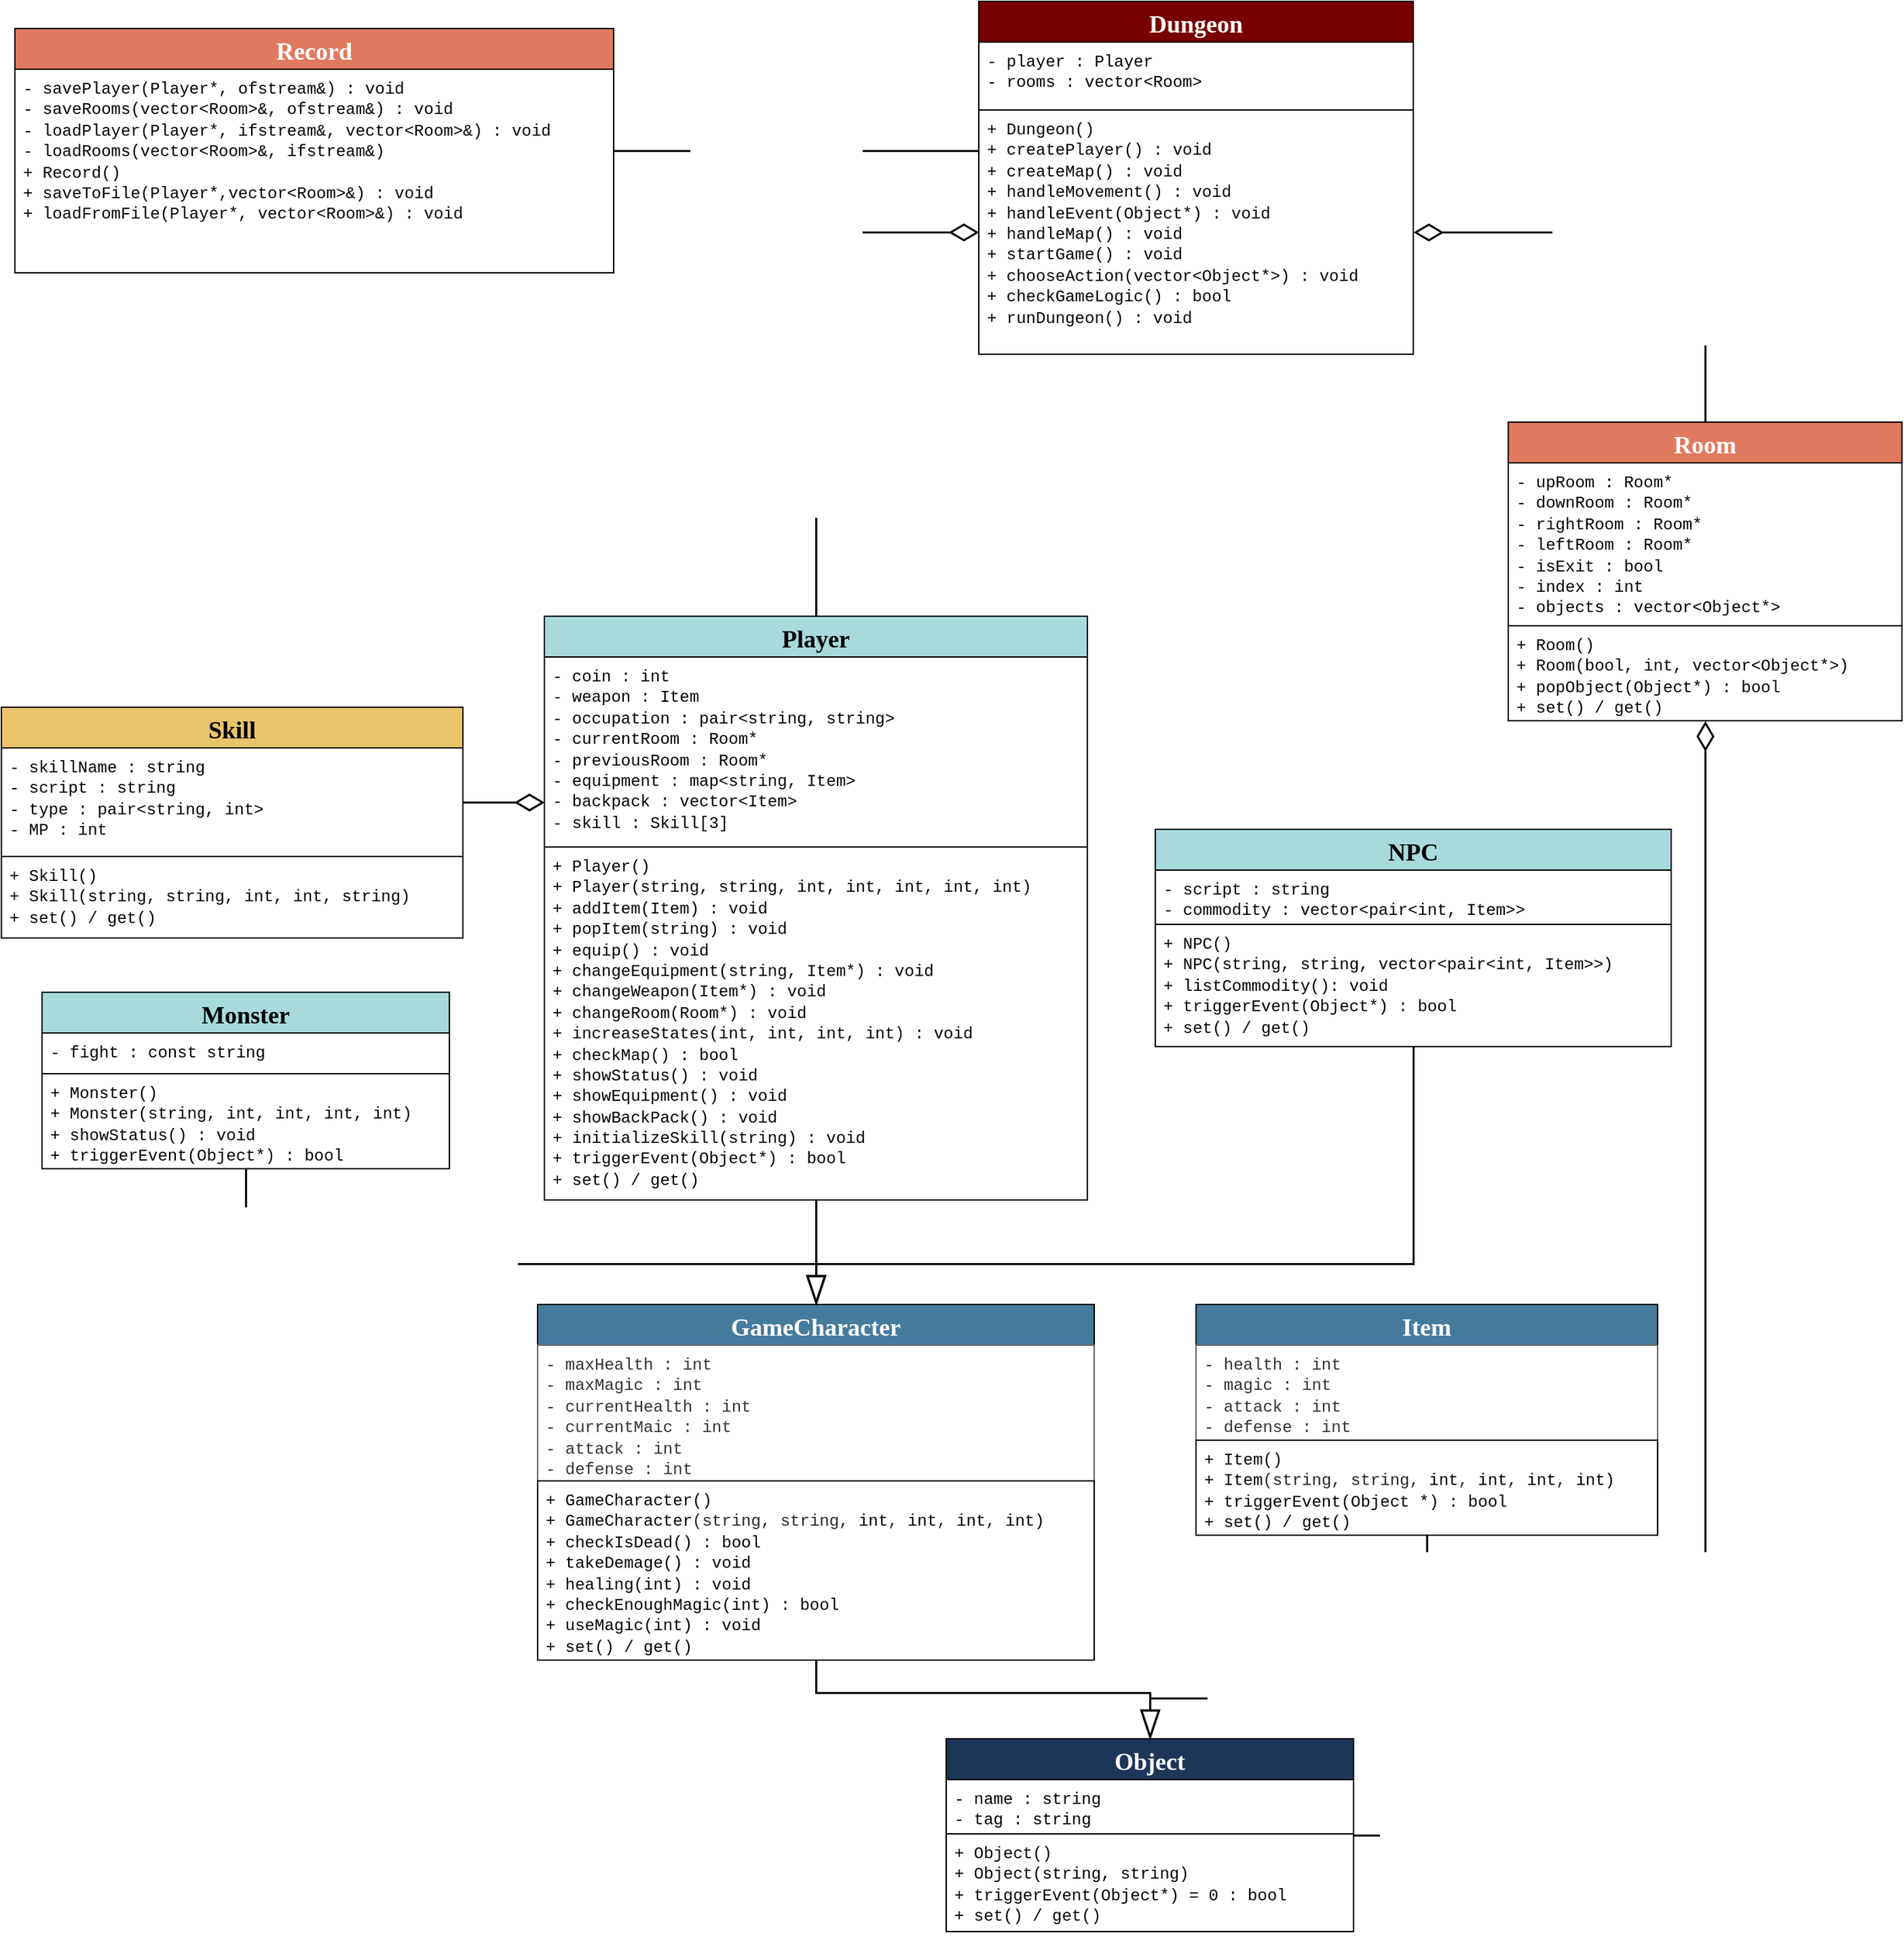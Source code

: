 <mxfile version="21.1.5" type="github">
  <diagram id="C5RBs43oDa-KdzZeNtuy" name="Page-1">
    <mxGraphModel dx="2702" dy="1369" grid="1" gridSize="10" guides="1" tooltips="1" connect="1" arrows="1" fold="1" page="1" pageScale="1" pageWidth="291" pageHeight="413" math="0" shadow="0">
      <root>
        <mxCell id="WIyWlLk6GJQsqaUBKTNV-0" />
        <mxCell id="WIyWlLk6GJQsqaUBKTNV-1" parent="WIyWlLk6GJQsqaUBKTNV-0" />
        <mxCell id="oE2TzOCUvc40pJxIN5oW-14" style="edgeStyle=orthogonalEdgeStyle;rounded=0;orthogonalLoop=1;jettySize=auto;html=1;entryX=0.5;entryY=1;entryDx=0;entryDy=0;strokeWidth=1.5;endArrow=diamondThin;endFill=0;endSize=18;" edge="1" parent="WIyWlLk6GJQsqaUBKTNV-1" source="7PXt4ewjVh-M18if0si5-0" target="Vwd1Xb-6WN1uiR1_P4_m-17">
          <mxGeometry relative="1" as="geometry" />
        </mxCell>
        <mxCell id="7PXt4ewjVh-M18if0si5-0" value="&lt;font color=&quot;#ffffff&quot; style=&quot;font-size: 18px;&quot;&gt;Object&lt;/font&gt;" style="swimlane;fontStyle=1;align=center;verticalAlign=top;childLayout=stackLayout;horizontal=1;startSize=30;horizontalStack=0;resizeParent=1;resizeParentMax=0;resizeLast=0;collapsible=1;marginBottom=0;whiteSpace=wrap;html=1;fontFamily=Times New Roman;fillColor=#1d3557;" parent="WIyWlLk6GJQsqaUBKTNV-1" vertex="1">
          <mxGeometry x="146" y="1430" width="300" height="142" as="geometry" />
        </mxCell>
        <mxCell id="7PXt4ewjVh-M18if0si5-1" value="&lt;font face=&quot;ui-monospace, SFMono-Regular, SF Mono, Menlo, Consolas, Liberation Mono, monospace&quot;&gt;- name : string&lt;br&gt;- tag : string&lt;/font&gt;" style="text;strokeColor=default;fillColor=default;align=left;verticalAlign=top;spacingLeft=4;spacingRight=4;overflow=hidden;rotatable=0;points=[[0,0.5],[1,0.5]];portConstraint=eastwest;whiteSpace=wrap;html=1;" parent="7PXt4ewjVh-M18if0si5-0" vertex="1">
          <mxGeometry y="30" width="300" height="40" as="geometry" />
        </mxCell>
        <mxCell id="7PXt4ewjVh-M18if0si5-2" value="" style="line;strokeWidth=1;fillColor=none;align=left;verticalAlign=middle;spacingTop=-1;spacingLeft=3;spacingRight=3;rotatable=0;labelPosition=right;points=[];portConstraint=eastwest;strokeColor=inherit;" parent="7PXt4ewjVh-M18if0si5-0" vertex="1">
          <mxGeometry y="70" width="300" as="geometry" />
        </mxCell>
        <mxCell id="7PXt4ewjVh-M18if0si5-3" value="&lt;font face=&quot;ui-monospace, SFMono-Regular, SF Mono, Menlo, Consolas, Liberation Mono, monospace&quot;&gt;+ Object()&lt;br&gt;+ Object(string, string)&lt;br&gt;+ triggerEvent(Object*) = 0 : bool&lt;br&gt;+ set() / get()&lt;/font&gt;" style="text;strokeColor=default;fillColor=default;align=left;verticalAlign=top;spacingLeft=4;spacingRight=4;overflow=hidden;rotatable=0;points=[[0,0.5],[1,0.5]];portConstraint=eastwest;whiteSpace=wrap;html=1;" parent="7PXt4ewjVh-M18if0si5-0" vertex="1">
          <mxGeometry y="70" width="300" height="72" as="geometry" />
        </mxCell>
        <mxCell id="oE2TzOCUvc40pJxIN5oW-26" style="edgeStyle=orthogonalEdgeStyle;rounded=0;orthogonalLoop=1;jettySize=auto;html=1;entryX=0.5;entryY=0;entryDx=0;entryDy=0;strokeWidth=1.5;endArrow=blockThin;endFill=0;endSize=18;" edge="1" parent="WIyWlLk6GJQsqaUBKTNV-1" source="7PXt4ewjVh-M18if0si5-8" target="7PXt4ewjVh-M18if0si5-0">
          <mxGeometry relative="1" as="geometry" />
        </mxCell>
        <mxCell id="7PXt4ewjVh-M18if0si5-8" value="&lt;font color=&quot;#ffffff&quot; style=&quot;font-size: 18px;&quot;&gt;GameCharacter&lt;/font&gt;" style="swimlane;fontStyle=1;align=center;verticalAlign=top;childLayout=stackLayout;horizontal=1;startSize=30;horizontalStack=0;resizeParent=1;resizeParentMax=0;resizeLast=0;collapsible=1;marginBottom=0;whiteSpace=wrap;html=1;fontFamily=Times New Roman;fillColor=#457b9d;" parent="WIyWlLk6GJQsqaUBKTNV-1" vertex="1">
          <mxGeometry x="-155" y="1110" width="410" height="262" as="geometry" />
        </mxCell>
        <mxCell id="7PXt4ewjVh-M18if0si5-9" value="&lt;font face=&quot;ui-monospace, SFMono-Regular, SF Mono, Menlo, Consolas, Liberation Mono, monospace&quot;&gt;- maxHealth : int&lt;br&gt;- maxMagic : int&lt;br style=&quot;border-color: var(--border-color);&quot;&gt;-&amp;nbsp;currentHealth : int&lt;br&gt;- currentMaic : int&lt;br style=&quot;border-color: var(--border-color);&quot;&gt;- attack : int&lt;br&gt;- defense : int&lt;/font&gt;" style="text;align=left;verticalAlign=top;spacingLeft=4;spacingRight=4;overflow=hidden;rotatable=0;points=[[0,0.5],[1,0.5]];portConstraint=eastwest;whiteSpace=wrap;html=1;labelBackgroundColor=none;fillColor=#FFFFFF;fontColor=#333333;strokeColor=#666666;" parent="7PXt4ewjVh-M18if0si5-8" vertex="1">
          <mxGeometry y="30" width="410" height="100" as="geometry" />
        </mxCell>
        <mxCell id="7PXt4ewjVh-M18if0si5-10" value="" style="line;strokeWidth=1;fillColor=none;align=left;verticalAlign=middle;spacingTop=-1;spacingLeft=3;spacingRight=3;rotatable=0;labelPosition=right;points=[];portConstraint=eastwest;strokeColor=inherit;" parent="7PXt4ewjVh-M18if0si5-8" vertex="1">
          <mxGeometry y="130" width="410" as="geometry" />
        </mxCell>
        <mxCell id="7PXt4ewjVh-M18if0si5-11" value="&lt;font face=&quot;ui-monospace, SFMono-Regular, SF Mono, Menlo, Consolas, Liberation Mono, monospace&quot;&gt;+&amp;nbsp;GameCharacter()&lt;br&gt;+&amp;nbsp;GameCharacter&lt;span style=&quot;color: rgb(36, 41, 47);&quot;&gt;(&lt;/span&gt;&lt;span style=&quot;color: rgb(36, 41, 47);&quot;&gt;st&lt;/span&gt;&lt;span style=&quot;color: rgb(36, 41, 47);&quot;&gt;r&lt;/span&gt;&lt;span style=&quot;color: rgb(36, 41, 47);&quot;&gt;in&lt;/span&gt;&lt;span style=&quot;color: rgb(36, 41, 47);&quot;&gt;g, string, &lt;/span&gt;&lt;span style=&quot;box-sizing: border-box; color: var(--color-prettylights-syntax-keyword);&quot; class=&quot;pl-k&quot;&gt;int&lt;/span&gt;&lt;span style=&quot;color: rgb(36, 41, 47);&quot;&gt;, &lt;/span&gt;&lt;span style=&quot;box-sizing: border-box; color: var(--color-prettylights-syntax-keyword);&quot; class=&quot;pl-k&quot;&gt;int&lt;/span&gt;&lt;span style=&quot;color: rgb(36, 41, 47);&quot;&gt;, &lt;/span&gt;&lt;span style=&quot;box-sizing: border-box; color: var(--color-prettylights-syntax-keyword);&quot; class=&quot;pl-k&quot;&gt;int&lt;/span&gt;&lt;span style=&quot;color: rgb(36, 41, 47);&quot;&gt;, &lt;/span&gt;&lt;span style=&quot;box-sizing: border-box; color: var(--color-prettylights-syntax-keyword);&quot; class=&quot;pl-k&quot;&gt;int)&lt;br&gt;&lt;/span&gt;+ checkIsDead() : bool&lt;br&gt;+ takeDemage() : void&lt;br&gt;+ healing(int) : void&lt;br&gt;+ checkEnoughMagic(int) : bool&lt;br&gt;+ useMagic(int) : void&lt;br&gt;+ set() / get()&lt;br&gt;&lt;/font&gt;" style="text;strokeColor=default;fillColor=#FFFFFF;align=left;verticalAlign=top;spacingLeft=4;spacingRight=4;overflow=hidden;rotatable=0;points=[[0,0.5],[1,0.5]];portConstraint=eastwest;whiteSpace=wrap;html=1;" parent="7PXt4ewjVh-M18if0si5-8" vertex="1">
          <mxGeometry y="130" width="410" height="132" as="geometry" />
        </mxCell>
        <mxCell id="oE2TzOCUvc40pJxIN5oW-6" style="edgeStyle=orthogonalEdgeStyle;rounded=0;orthogonalLoop=1;jettySize=auto;html=1;entryX=0.5;entryY=0;entryDx=0;entryDy=0;endSize=18;endArrow=blockThin;endFill=0;strokeWidth=1.5;" edge="1" parent="WIyWlLk6GJQsqaUBKTNV-1" source="7PXt4ewjVh-M18if0si5-15" target="7PXt4ewjVh-M18if0si5-0">
          <mxGeometry relative="1" as="geometry">
            <Array as="points">
              <mxPoint x="500" y="1400" />
              <mxPoint x="296" y="1400" />
            </Array>
          </mxGeometry>
        </mxCell>
        <mxCell id="7PXt4ewjVh-M18if0si5-15" value="&lt;font color=&quot;#ffffff&quot; style=&quot;font-size: 18px;&quot;&gt;Item&lt;/font&gt;" style="swimlane;fontStyle=1;align=center;verticalAlign=top;childLayout=stackLayout;horizontal=1;startSize=30;horizontalStack=0;resizeParent=1;resizeParentMax=0;resizeLast=0;collapsible=1;marginBottom=0;whiteSpace=wrap;html=1;fontFamily=Times New Roman;fillColor=#457b9d;" parent="WIyWlLk6GJQsqaUBKTNV-1" vertex="1">
          <mxGeometry x="330" y="1110" width="340" height="170" as="geometry" />
        </mxCell>
        <mxCell id="7PXt4ewjVh-M18if0si5-16" value="&lt;font face=&quot;ui-monospace, SFMono-Regular, SF Mono, Menlo, Consolas, Liberation Mono, monospace&quot;&gt;- health : int&lt;br&gt;- magic : int&lt;br style=&quot;border-color: var(--border-color);&quot;&gt;- attack : int&lt;br&gt;- defense : int&lt;/font&gt;" style="text;align=left;verticalAlign=top;spacingLeft=4;spacingRight=4;overflow=hidden;rotatable=0;points=[[0,0.5],[1,0.5]];portConstraint=eastwest;whiteSpace=wrap;html=1;labelBackgroundColor=none;fillColor=#FFFFFF;fontColor=#333333;strokeColor=#666666;" parent="7PXt4ewjVh-M18if0si5-15" vertex="1">
          <mxGeometry y="30" width="340" height="70" as="geometry" />
        </mxCell>
        <mxCell id="7PXt4ewjVh-M18if0si5-17" value="" style="line;strokeWidth=1;fillColor=none;align=left;verticalAlign=middle;spacingTop=-1;spacingLeft=3;spacingRight=3;rotatable=0;labelPosition=right;points=[];portConstraint=eastwest;strokeColor=inherit;" parent="7PXt4ewjVh-M18if0si5-15" vertex="1">
          <mxGeometry y="100" width="340" as="geometry" />
        </mxCell>
        <mxCell id="7PXt4ewjVh-M18if0si5-19" value="&lt;font face=&quot;ui-monospace, SFMono-Regular, SF Mono, Menlo, Consolas, Liberation Mono, monospace&quot;&gt;+&amp;nbsp;Item()&lt;br&gt;+ Item&lt;span style=&quot;color: rgb(36, 41, 47);&quot;&gt;(&lt;/span&gt;&lt;span style=&quot;color: rgb(36, 41, 47);&quot;&gt;st&lt;/span&gt;&lt;span style=&quot;color: rgb(36, 41, 47);&quot;&gt;r&lt;/span&gt;&lt;span style=&quot;color: rgb(36, 41, 47);&quot;&gt;in&lt;/span&gt;&lt;span style=&quot;color: rgb(36, 41, 47);&quot;&gt;g, string, &lt;/span&gt;&lt;span style=&quot;box-sizing: border-box; color: var(--color-prettylights-syntax-keyword);&quot; class=&quot;pl-k&quot;&gt;int&lt;/span&gt;&lt;span style=&quot;color: rgb(36, 41, 47);&quot;&gt;, &lt;/span&gt;&lt;span style=&quot;box-sizing: border-box; color: var(--color-prettylights-syntax-keyword);&quot; class=&quot;pl-k&quot;&gt;int&lt;/span&gt;&lt;span style=&quot;color: rgb(36, 41, 47);&quot;&gt;, &lt;/span&gt;&lt;span style=&quot;box-sizing: border-box; color: var(--color-prettylights-syntax-keyword);&quot; class=&quot;pl-k&quot;&gt;int&lt;/span&gt;&lt;span style=&quot;color: rgb(36, 41, 47);&quot;&gt;, &lt;/span&gt;&lt;span style=&quot;box-sizing: border-box; color: var(--color-prettylights-syntax-keyword);&quot; class=&quot;pl-k&quot;&gt;int)&lt;br&gt;&lt;/span&gt;+ triggerEvent(Object *) : bool&lt;br&gt;+ set() / get()&lt;br&gt;&lt;/font&gt;" style="text;strokeColor=default;fillColor=#FFFFFF;align=left;verticalAlign=top;spacingLeft=4;spacingRight=4;overflow=hidden;rotatable=0;points=[[0,0.5],[1,0.5]];portConstraint=eastwest;whiteSpace=wrap;html=1;" parent="7PXt4ewjVh-M18if0si5-15" vertex="1">
          <mxGeometry y="100" width="340" height="70" as="geometry" />
        </mxCell>
        <mxCell id="oE2TzOCUvc40pJxIN5oW-11" style="edgeStyle=orthogonalEdgeStyle;rounded=0;orthogonalLoop=1;jettySize=auto;html=1;strokeWidth=1.5;endArrow=blockThin;endFill=0;endSize=18;" edge="1" parent="WIyWlLk6GJQsqaUBKTNV-1" source="Vwd1Xb-6WN1uiR1_P4_m-0" target="7PXt4ewjVh-M18if0si5-8">
          <mxGeometry relative="1" as="geometry">
            <Array as="points">
              <mxPoint x="-370" y="1080" />
              <mxPoint x="50" y="1080" />
            </Array>
          </mxGeometry>
        </mxCell>
        <mxCell id="Vwd1Xb-6WN1uiR1_P4_m-0" value="&lt;span style=&quot;font-size: 18px;&quot;&gt;Monster&lt;/span&gt;" style="swimlane;fontStyle=1;align=center;verticalAlign=top;childLayout=stackLayout;horizontal=1;startSize=30;horizontalStack=0;resizeParent=1;resizeParentMax=0;resizeLast=0;collapsible=1;marginBottom=0;whiteSpace=wrap;html=1;fontFamily=Times New Roman;fillColor=#a8dadc;gradientColor=none;" parent="WIyWlLk6GJQsqaUBKTNV-1" vertex="1">
          <mxGeometry x="-520" y="880" width="300" height="130" as="geometry" />
        </mxCell>
        <mxCell id="Vwd1Xb-6WN1uiR1_P4_m-1" value="&lt;font face=&quot;ui-monospace, SFMono-Regular, SF Mono, Menlo, Consolas, Liberation Mono, monospace&quot;&gt;- fight : const string&lt;br&gt;&lt;/font&gt;" style="text;strokeColor=default;fillColor=default;align=left;verticalAlign=top;spacingLeft=4;spacingRight=4;overflow=hidden;rotatable=0;points=[[0,0.5],[1,0.5]];portConstraint=eastwest;whiteSpace=wrap;html=1;" parent="Vwd1Xb-6WN1uiR1_P4_m-0" vertex="1">
          <mxGeometry y="30" width="300" height="30" as="geometry" />
        </mxCell>
        <mxCell id="Vwd1Xb-6WN1uiR1_P4_m-2" value="" style="line;strokeWidth=1;fillColor=none;align=left;verticalAlign=middle;spacingTop=-1;spacingLeft=3;spacingRight=3;rotatable=0;labelPosition=right;points=[];portConstraint=eastwest;strokeColor=inherit;" parent="Vwd1Xb-6WN1uiR1_P4_m-0" vertex="1">
          <mxGeometry y="60" width="300" as="geometry" />
        </mxCell>
        <mxCell id="Vwd1Xb-6WN1uiR1_P4_m-3" value="&lt;font face=&quot;ui-monospace, SFMono-Regular, SF Mono, Menlo, Consolas, Liberation Mono, monospace&quot;&gt;+ Monster()&lt;br&gt;+ Monster(string, int, int, int, int)&lt;br&gt;+ showStatus() : void&lt;br&gt;+ triggerEvent(Object*) : bool&lt;br&gt;&lt;/font&gt;" style="text;strokeColor=default;fillColor=default;align=left;verticalAlign=top;spacingLeft=4;spacingRight=4;overflow=hidden;rotatable=0;points=[[0,0.5],[1,0.5]];portConstraint=eastwest;whiteSpace=wrap;html=1;" parent="Vwd1Xb-6WN1uiR1_P4_m-0" vertex="1">
          <mxGeometry y="60" width="300" height="70" as="geometry" />
        </mxCell>
        <mxCell id="oE2TzOCUvc40pJxIN5oW-3" style="edgeStyle=orthogonalEdgeStyle;rounded=0;orthogonalLoop=1;jettySize=auto;html=1;entryX=0.5;entryY=0;entryDx=0;entryDy=0;strokeWidth=1.5;endArrow=blockThin;endFill=0;endSize=18;" edge="1" parent="WIyWlLk6GJQsqaUBKTNV-1" source="Vwd1Xb-6WN1uiR1_P4_m-4" target="7PXt4ewjVh-M18if0si5-8">
          <mxGeometry relative="1" as="geometry" />
        </mxCell>
        <mxCell id="oE2TzOCUvc40pJxIN5oW-23" style="edgeStyle=orthogonalEdgeStyle;rounded=0;orthogonalLoop=1;jettySize=auto;html=1;entryX=0;entryY=0.5;entryDx=0;entryDy=0;strokeWidth=1.5;endArrow=diamondThin;endFill=0;endSize=18;" edge="1" parent="WIyWlLk6GJQsqaUBKTNV-1" source="Vwd1Xb-6WN1uiR1_P4_m-4" target="oE2TzOCUvc40pJxIN5oW-21">
          <mxGeometry relative="1" as="geometry" />
        </mxCell>
        <mxCell id="Vwd1Xb-6WN1uiR1_P4_m-4" value="&lt;span style=&quot;font-size: 18px;&quot;&gt;Player&lt;/span&gt;" style="swimlane;fontStyle=1;align=center;verticalAlign=top;childLayout=stackLayout;horizontal=1;startSize=30;horizontalStack=0;resizeParent=1;resizeParentMax=0;resizeLast=0;collapsible=1;marginBottom=0;whiteSpace=wrap;html=1;fontFamily=Times New Roman;fillColor=#a8dadc;gradientColor=none;" parent="WIyWlLk6GJQsqaUBKTNV-1" vertex="1">
          <mxGeometry x="-150" y="603" width="400" height="430" as="geometry" />
        </mxCell>
        <mxCell id="Vwd1Xb-6WN1uiR1_P4_m-5" value="&lt;font face=&quot;ui-monospace, SFMono-Regular, SF Mono, Menlo, Consolas, Liberation Mono, monospace&quot;&gt;- coin : int&lt;br&gt;- weapon : Item&lt;br&gt;- occupation : pair&amp;lt;string, string&amp;gt;&lt;br&gt;- currentRoom : Room*&lt;br&gt;- previousRoom : Room*&lt;br&gt;- equipment : map&amp;lt;string, Item&amp;gt;&lt;br&gt;- backpack : vector&amp;lt;Item&amp;gt;&lt;br&gt;- skill : Skill[3]&lt;br&gt;&lt;/font&gt;" style="text;strokeColor=default;fillColor=default;align=left;verticalAlign=top;spacingLeft=4;spacingRight=4;overflow=hidden;rotatable=0;points=[[0,0.5],[1,0.5]];portConstraint=eastwest;whiteSpace=wrap;html=1;" parent="Vwd1Xb-6WN1uiR1_P4_m-4" vertex="1">
          <mxGeometry y="30" width="400" height="140" as="geometry" />
        </mxCell>
        <mxCell id="Vwd1Xb-6WN1uiR1_P4_m-6" value="" style="line;strokeWidth=1;fillColor=none;align=left;verticalAlign=middle;spacingTop=-1;spacingLeft=3;spacingRight=3;rotatable=0;labelPosition=right;points=[];portConstraint=eastwest;strokeColor=inherit;" parent="Vwd1Xb-6WN1uiR1_P4_m-4" vertex="1">
          <mxGeometry y="170" width="400" as="geometry" />
        </mxCell>
        <mxCell id="Vwd1Xb-6WN1uiR1_P4_m-7" value="&lt;font face=&quot;ui-monospace, SFMono-Regular, SF Mono, Menlo, Consolas, Liberation Mono, monospace&quot;&gt;+ Player()&lt;br&gt;+ Player(string, string, int, int, int, int, int)&lt;br&gt;+ addItem(Item) : void&lt;br&gt;+ popItem(string) : void&lt;br&gt;+ equip() : void&lt;br&gt;+ changeEquipment(string, Item*) : void&lt;br&gt;+ changeWeapon(Item*) : void&lt;br&gt;+ changeRoom(Room*) : void&lt;br&gt;+ increaseStates(int, int, int, int) : void&lt;br&gt;+ checkMap() : bool&lt;br&gt;+ showStatus() : void&lt;br&gt;+ showEquipment() : void&lt;br&gt;+ showBackPack() : void&lt;br&gt;+ initializeSkill(string) : void&lt;br&gt;+ triggerEvent(Object*) : bool&lt;br&gt;+ set() / get()&lt;br&gt;&lt;/font&gt;" style="text;strokeColor=default;fillColor=default;align=left;verticalAlign=top;spacingLeft=4;spacingRight=4;overflow=hidden;rotatable=0;points=[[0,0.5],[1,0.5]];portConstraint=eastwest;whiteSpace=wrap;html=1;" parent="Vwd1Xb-6WN1uiR1_P4_m-4" vertex="1">
          <mxGeometry y="170" width="400" height="260" as="geometry" />
        </mxCell>
        <mxCell id="oE2TzOCUvc40pJxIN5oW-12" style="edgeStyle=orthogonalEdgeStyle;rounded=0;orthogonalLoop=1;jettySize=auto;html=1;entryX=0.5;entryY=0;entryDx=0;entryDy=0;strokeWidth=1.5;endArrow=blockThin;endFill=0;endSize=18;" edge="1" parent="WIyWlLk6GJQsqaUBKTNV-1" source="Vwd1Xb-6WN1uiR1_P4_m-8" target="7PXt4ewjVh-M18if0si5-8">
          <mxGeometry relative="1" as="geometry">
            <Array as="points">
              <mxPoint x="490" y="1080" />
              <mxPoint x="50" y="1080" />
            </Array>
          </mxGeometry>
        </mxCell>
        <mxCell id="Vwd1Xb-6WN1uiR1_P4_m-8" value="&lt;span style=&quot;font-size: 18px;&quot;&gt;NPC&lt;/span&gt;" style="swimlane;fontStyle=1;align=center;verticalAlign=top;childLayout=stackLayout;horizontal=1;startSize=30;horizontalStack=0;resizeParent=1;resizeParentMax=0;resizeLast=0;collapsible=1;marginBottom=0;whiteSpace=wrap;html=1;fontFamily=Times New Roman;fillColor=#a8dadc;gradientColor=none;" parent="WIyWlLk6GJQsqaUBKTNV-1" vertex="1">
          <mxGeometry x="300" y="760" width="380" height="160" as="geometry" />
        </mxCell>
        <mxCell id="Vwd1Xb-6WN1uiR1_P4_m-9" value="&lt;font face=&quot;ui-monospace, SFMono-Regular, SF Mono, Menlo, Consolas, Liberation Mono, monospace&quot;&gt;- script : string&lt;br&gt;- commodity : vector&amp;lt;pair&amp;lt;int, Item&amp;gt;&amp;gt;&lt;/font&gt;" style="text;strokeColor=default;fillColor=default;align=left;verticalAlign=top;spacingLeft=4;spacingRight=4;overflow=hidden;rotatable=0;points=[[0,0.5],[1,0.5]];portConstraint=eastwest;whiteSpace=wrap;html=1;" parent="Vwd1Xb-6WN1uiR1_P4_m-8" vertex="1">
          <mxGeometry y="30" width="380" height="40" as="geometry" />
        </mxCell>
        <mxCell id="Vwd1Xb-6WN1uiR1_P4_m-10" value="" style="line;strokeWidth=1;fillColor=none;align=left;verticalAlign=middle;spacingTop=-1;spacingLeft=3;spacingRight=3;rotatable=0;labelPosition=right;points=[];portConstraint=eastwest;strokeColor=inherit;" parent="Vwd1Xb-6WN1uiR1_P4_m-8" vertex="1">
          <mxGeometry y="70" width="380" as="geometry" />
        </mxCell>
        <mxCell id="Vwd1Xb-6WN1uiR1_P4_m-11" value="&lt;font face=&quot;ui-monospace, SFMono-Regular, SF Mono, Menlo, Consolas, Liberation Mono, monospace&quot;&gt;+ NPC()&lt;br&gt;+ NPC(string, string, vector&amp;lt;pair&amp;lt;int, Item&amp;gt;&amp;gt;)&lt;br&gt;+ listCommodity(): void&lt;br&gt;+ triggerEvent(Object*) : bool&lt;br&gt;+ set() / get()&lt;/font&gt;" style="text;strokeColor=default;fillColor=default;align=left;verticalAlign=top;spacingLeft=4;spacingRight=4;overflow=hidden;rotatable=0;points=[[0,0.5],[1,0.5]];portConstraint=eastwest;whiteSpace=wrap;html=1;" parent="Vwd1Xb-6WN1uiR1_P4_m-8" vertex="1">
          <mxGeometry y="70" width="380" height="90" as="geometry" />
        </mxCell>
        <mxCell id="Vwd1Xb-6WN1uiR1_P4_m-13" value="&lt;span style=&quot;font-size: 18px;&quot;&gt;Skill&lt;/span&gt;" style="swimlane;fontStyle=1;align=center;verticalAlign=top;childLayout=stackLayout;horizontal=1;startSize=30;horizontalStack=0;resizeParent=1;resizeParentMax=0;resizeLast=0;collapsible=1;marginBottom=0;whiteSpace=wrap;html=1;fontFamily=Times New Roman;fillColor=#e9c46a;gradientColor=none;" parent="WIyWlLk6GJQsqaUBKTNV-1" vertex="1">
          <mxGeometry x="-550" y="670" width="340" height="170" as="geometry" />
        </mxCell>
        <mxCell id="Vwd1Xb-6WN1uiR1_P4_m-14" value="&lt;font face=&quot;ui-monospace, SFMono-Regular, SF Mono, Menlo, Consolas, Liberation Mono, monospace&quot;&gt;- skillName : string&lt;br&gt;&lt;/font&gt;&lt;font face=&quot;ui-monospace, SFMono-Regular, SF Mono, Menlo, Consolas, Liberation Mono, monospace&quot;&gt;- script : string&lt;br&gt;- type : pair&amp;lt;string, int&amp;gt;&lt;br&gt;- MP : int&lt;br&gt;&lt;/font&gt;" style="text;strokeColor=default;fillColor=default;align=left;verticalAlign=top;spacingLeft=4;spacingRight=4;overflow=hidden;rotatable=0;points=[[0,0.5],[1,0.5]];portConstraint=eastwest;whiteSpace=wrap;html=1;" parent="Vwd1Xb-6WN1uiR1_P4_m-13" vertex="1">
          <mxGeometry y="30" width="340" height="80" as="geometry" />
        </mxCell>
        <mxCell id="Vwd1Xb-6WN1uiR1_P4_m-15" value="" style="line;strokeWidth=1;fillColor=none;align=left;verticalAlign=middle;spacingTop=-1;spacingLeft=3;spacingRight=3;rotatable=0;labelPosition=right;points=[];portConstraint=eastwest;strokeColor=inherit;" parent="Vwd1Xb-6WN1uiR1_P4_m-13" vertex="1">
          <mxGeometry y="110" width="340" as="geometry" />
        </mxCell>
        <mxCell id="Vwd1Xb-6WN1uiR1_P4_m-16" value="&lt;font face=&quot;ui-monospace, SFMono-Regular, SF Mono, Menlo, Consolas, Liberation Mono, monospace&quot;&gt;+ Skill()&lt;br&gt;+ Skill(string, string, int, int, string)&lt;br&gt;+ set() / get()&lt;br&gt;&lt;/font&gt;" style="text;strokeColor=default;fillColor=default;align=left;verticalAlign=top;spacingLeft=4;spacingRight=4;overflow=hidden;rotatable=0;points=[[0,0.5],[1,0.5]];portConstraint=eastwest;whiteSpace=wrap;html=1;" parent="Vwd1Xb-6WN1uiR1_P4_m-13" vertex="1">
          <mxGeometry y="110" width="340" height="60" as="geometry" />
        </mxCell>
        <mxCell id="oE2TzOCUvc40pJxIN5oW-24" style="edgeStyle=orthogonalEdgeStyle;rounded=0;orthogonalLoop=1;jettySize=auto;html=1;entryX=1;entryY=0.5;entryDx=0;entryDy=0;endArrow=diamondThin;endFill=0;endSize=18;strokeWidth=1.5;" edge="1" parent="WIyWlLk6GJQsqaUBKTNV-1" source="Vwd1Xb-6WN1uiR1_P4_m-17" target="oE2TzOCUvc40pJxIN5oW-21">
          <mxGeometry relative="1" as="geometry" />
        </mxCell>
        <mxCell id="Vwd1Xb-6WN1uiR1_P4_m-17" value="&lt;span style=&quot;font-size: 18px;&quot;&gt;&lt;font color=&quot;#ffffff&quot;&gt;Room&lt;/font&gt;&lt;/span&gt;" style="swimlane;fontStyle=1;align=center;verticalAlign=top;childLayout=stackLayout;horizontal=1;startSize=30;horizontalStack=0;resizeParent=1;resizeParentMax=0;resizeLast=0;collapsible=1;marginBottom=0;whiteSpace=wrap;html=1;fontFamily=Times New Roman;fillColor=#e07a5f;gradientColor=none;" parent="WIyWlLk6GJQsqaUBKTNV-1" vertex="1">
          <mxGeometry x="560" y="460" width="290" height="220" as="geometry" />
        </mxCell>
        <mxCell id="Vwd1Xb-6WN1uiR1_P4_m-19" value="" style="line;strokeWidth=1;fillColor=none;align=left;verticalAlign=middle;spacingTop=-1;spacingLeft=3;spacingRight=3;rotatable=0;labelPosition=right;points=[];portConstraint=eastwest;strokeColor=inherit;" parent="Vwd1Xb-6WN1uiR1_P4_m-17" vertex="1">
          <mxGeometry y="30" width="290" as="geometry" />
        </mxCell>
        <mxCell id="Vwd1Xb-6WN1uiR1_P4_m-18" value="&lt;font face=&quot;ui-monospace, SFMono-Regular, SF Mono, Menlo, Consolas, Liberation Mono, monospace&quot;&gt;- upRoom : Room*&lt;br&gt;- downRoom : Room*&lt;br&gt;- rightRoom : Room*&lt;br&gt;- leftRoom : Room*&lt;br&gt;- isExit : bool&lt;br&gt;- index : int&lt;br&gt;- objects : vector&amp;lt;Object*&amp;gt;&lt;br&gt;&lt;/font&gt;" style="text;strokeColor=default;fillColor=default;align=left;verticalAlign=top;spacingLeft=4;spacingRight=4;overflow=hidden;rotatable=0;points=[[0,0.5],[1,0.5]];portConstraint=eastwest;whiteSpace=wrap;html=1;" parent="Vwd1Xb-6WN1uiR1_P4_m-17" vertex="1">
          <mxGeometry y="30" width="290" height="120" as="geometry" />
        </mxCell>
        <mxCell id="Vwd1Xb-6WN1uiR1_P4_m-20" value="&lt;font face=&quot;ui-monospace, SFMono-Regular, SF Mono, Menlo, Consolas, Liberation Mono, monospace&quot;&gt;+ Room()&lt;br&gt;+ Room(bool, int, vector&amp;lt;Object*&amp;gt;)&lt;br&gt;+ popObject(Object*) : bool&lt;br&gt;+ set() / get()&lt;br&gt;&lt;/font&gt;" style="text;strokeColor=default;fillColor=default;align=left;verticalAlign=top;spacingLeft=4;spacingRight=4;overflow=hidden;rotatable=0;points=[[0,0.5],[1,0.5]];portConstraint=eastwest;whiteSpace=wrap;html=1;" parent="Vwd1Xb-6WN1uiR1_P4_m-17" vertex="1">
          <mxGeometry y="150" width="290" height="70" as="geometry" />
        </mxCell>
        <mxCell id="oE2TzOCUvc40pJxIN5oW-25" style="edgeStyle=orthogonalEdgeStyle;rounded=0;orthogonalLoop=1;jettySize=auto;html=1;entryX=0.004;entryY=0.167;entryDx=0;entryDy=0;entryPerimeter=0;strokeWidth=1.5;endArrow=none;endFill=0;endSize=18;" edge="1" parent="WIyWlLk6GJQsqaUBKTNV-1" source="Vwd1Xb-6WN1uiR1_P4_m-22" target="oE2TzOCUvc40pJxIN5oW-21">
          <mxGeometry relative="1" as="geometry" />
        </mxCell>
        <mxCell id="Vwd1Xb-6WN1uiR1_P4_m-22" value="&lt;font color=&quot;#ffffff&quot;&gt;&lt;span style=&quot;font-size: 18px;&quot;&gt;Record&lt;/span&gt;&lt;/font&gt;" style="swimlane;fontStyle=1;align=center;verticalAlign=top;childLayout=stackLayout;horizontal=1;startSize=30;horizontalStack=0;resizeParent=1;resizeParentMax=0;resizeLast=0;collapsible=1;marginBottom=0;whiteSpace=wrap;html=1;fontFamily=Times New Roman;fillColor=#e07a5f;gradientColor=none;" parent="WIyWlLk6GJQsqaUBKTNV-1" vertex="1">
          <mxGeometry x="-540" y="170" width="441" height="180" as="geometry" />
        </mxCell>
        <mxCell id="Vwd1Xb-6WN1uiR1_P4_m-23" value="" style="line;strokeWidth=1;fillColor=none;align=left;verticalAlign=middle;spacingTop=-1;spacingLeft=3;spacingRight=3;rotatable=0;labelPosition=right;points=[];portConstraint=eastwest;strokeColor=inherit;" parent="Vwd1Xb-6WN1uiR1_P4_m-22" vertex="1">
          <mxGeometry y="30" width="441" as="geometry" />
        </mxCell>
        <mxCell id="Vwd1Xb-6WN1uiR1_P4_m-25" value="&lt;font face=&quot;ui-monospace, SFMono-Regular, SF Mono, Menlo, Consolas, Liberation Mono, monospace&quot;&gt;- savePlayer(Player*, ofstream&amp;amp;) : void&lt;br&gt;&lt;/font&gt;&lt;font face=&quot;ui-monospace, SFMono-Regular, SF Mono, Menlo, Consolas, Liberation Mono, monospace&quot;&gt;- saveRooms(vector&amp;lt;Room&amp;gt;&amp;amp;, ofstream&amp;amp;) : void&lt;br&gt;- loadPlayer(Player*, ifstream&amp;amp;, vector&amp;lt;Room&amp;gt;&amp;amp;) : void&lt;br&gt;- loadRooms(vector&amp;lt;Room&amp;gt;&amp;amp;, ifstream&amp;amp;)&lt;br&gt;+ Record()&lt;br&gt;+ saveToFile(Player*,vector&amp;lt;Room&amp;gt;&amp;amp;) : void&lt;br&gt;+ loadFromFile(Player*, vector&amp;lt;Room&amp;gt;&amp;amp;) : void&lt;br&gt;&lt;/font&gt;" style="text;strokeColor=default;fillColor=default;align=left;verticalAlign=top;spacingLeft=4;spacingRight=4;overflow=hidden;rotatable=0;points=[[0,0.5],[1,0.5]];portConstraint=eastwest;whiteSpace=wrap;html=1;" parent="Vwd1Xb-6WN1uiR1_P4_m-22" vertex="1">
          <mxGeometry y="30" width="441" height="150" as="geometry" />
        </mxCell>
        <mxCell id="oE2TzOCUvc40pJxIN5oW-9" style="edgeStyle=orthogonalEdgeStyle;rounded=0;orthogonalLoop=1;jettySize=auto;html=1;entryX=0;entryY=0.764;entryDx=0;entryDy=0;entryPerimeter=0;endArrow=diamondThin;endFill=0;endSize=18;strokeWidth=1.5;" edge="1" parent="WIyWlLk6GJQsqaUBKTNV-1" source="Vwd1Xb-6WN1uiR1_P4_m-14" target="Vwd1Xb-6WN1uiR1_P4_m-5">
          <mxGeometry relative="1" as="geometry" />
        </mxCell>
        <mxCell id="oE2TzOCUvc40pJxIN5oW-18" value="&lt;span style=&quot;font-size: 18px;&quot;&gt;&lt;font color=&quot;#ffffff&quot;&gt;Dungeon&lt;/font&gt;&lt;/span&gt;" style="swimlane;fontStyle=1;align=center;verticalAlign=top;childLayout=stackLayout;horizontal=1;startSize=30;horizontalStack=0;resizeParent=1;resizeParentMax=0;resizeLast=0;collapsible=1;marginBottom=0;whiteSpace=wrap;html=1;fontFamily=Times New Roman;fillColor=#780000;gradientColor=none;" vertex="1" parent="WIyWlLk6GJQsqaUBKTNV-1">
          <mxGeometry x="170" y="150" width="320" height="260" as="geometry" />
        </mxCell>
        <mxCell id="oE2TzOCUvc40pJxIN5oW-19" value="" style="line;strokeWidth=1;fillColor=none;align=left;verticalAlign=middle;spacingTop=-1;spacingLeft=3;spacingRight=3;rotatable=0;labelPosition=right;points=[];portConstraint=eastwest;strokeColor=inherit;" vertex="1" parent="oE2TzOCUvc40pJxIN5oW-18">
          <mxGeometry y="30" width="320" as="geometry" />
        </mxCell>
        <mxCell id="oE2TzOCUvc40pJxIN5oW-20" value="&lt;font face=&quot;ui-monospace, SFMono-Regular, SF Mono, Menlo, Consolas, Liberation Mono, monospace&quot;&gt;- player : Player&lt;br&gt;- rooms : vector&amp;lt;Room&amp;gt;&lt;br&gt;&lt;/font&gt;" style="text;strokeColor=default;fillColor=default;align=left;verticalAlign=top;spacingLeft=4;spacingRight=4;overflow=hidden;rotatable=0;points=[[0,0.5],[1,0.5]];portConstraint=eastwest;whiteSpace=wrap;html=1;" vertex="1" parent="oE2TzOCUvc40pJxIN5oW-18">
          <mxGeometry y="30" width="320" height="50" as="geometry" />
        </mxCell>
        <mxCell id="oE2TzOCUvc40pJxIN5oW-21" value="&lt;font face=&quot;ui-monospace, SFMono-Regular, SF Mono, Menlo, Consolas, Liberation Mono, monospace&quot;&gt;+ Dungeon()&lt;br&gt;+ createPlayer() : void&lt;br&gt;+ createMap() : void&lt;br&gt;+ handleMovement() : void&lt;br&gt;+ handleEvent(Object*) : void&lt;br&gt;+ handleMap() : void&lt;br&gt;+ startGame() : void&lt;br&gt;+ chooseAction(vector&amp;lt;Object*&amp;gt;) : void&lt;br&gt;+ checkGameLogic() : bool&lt;br&gt;+ runDungeon() : void&lt;br&gt;&lt;/font&gt;" style="text;strokeColor=default;fillColor=default;align=left;verticalAlign=top;spacingLeft=4;spacingRight=4;overflow=hidden;rotatable=0;points=[[0,0.5],[1,0.5]];portConstraint=eastwest;whiteSpace=wrap;html=1;" vertex="1" parent="oE2TzOCUvc40pJxIN5oW-18">
          <mxGeometry y="80" width="320" height="180" as="geometry" />
        </mxCell>
      </root>
    </mxGraphModel>
  </diagram>
</mxfile>

